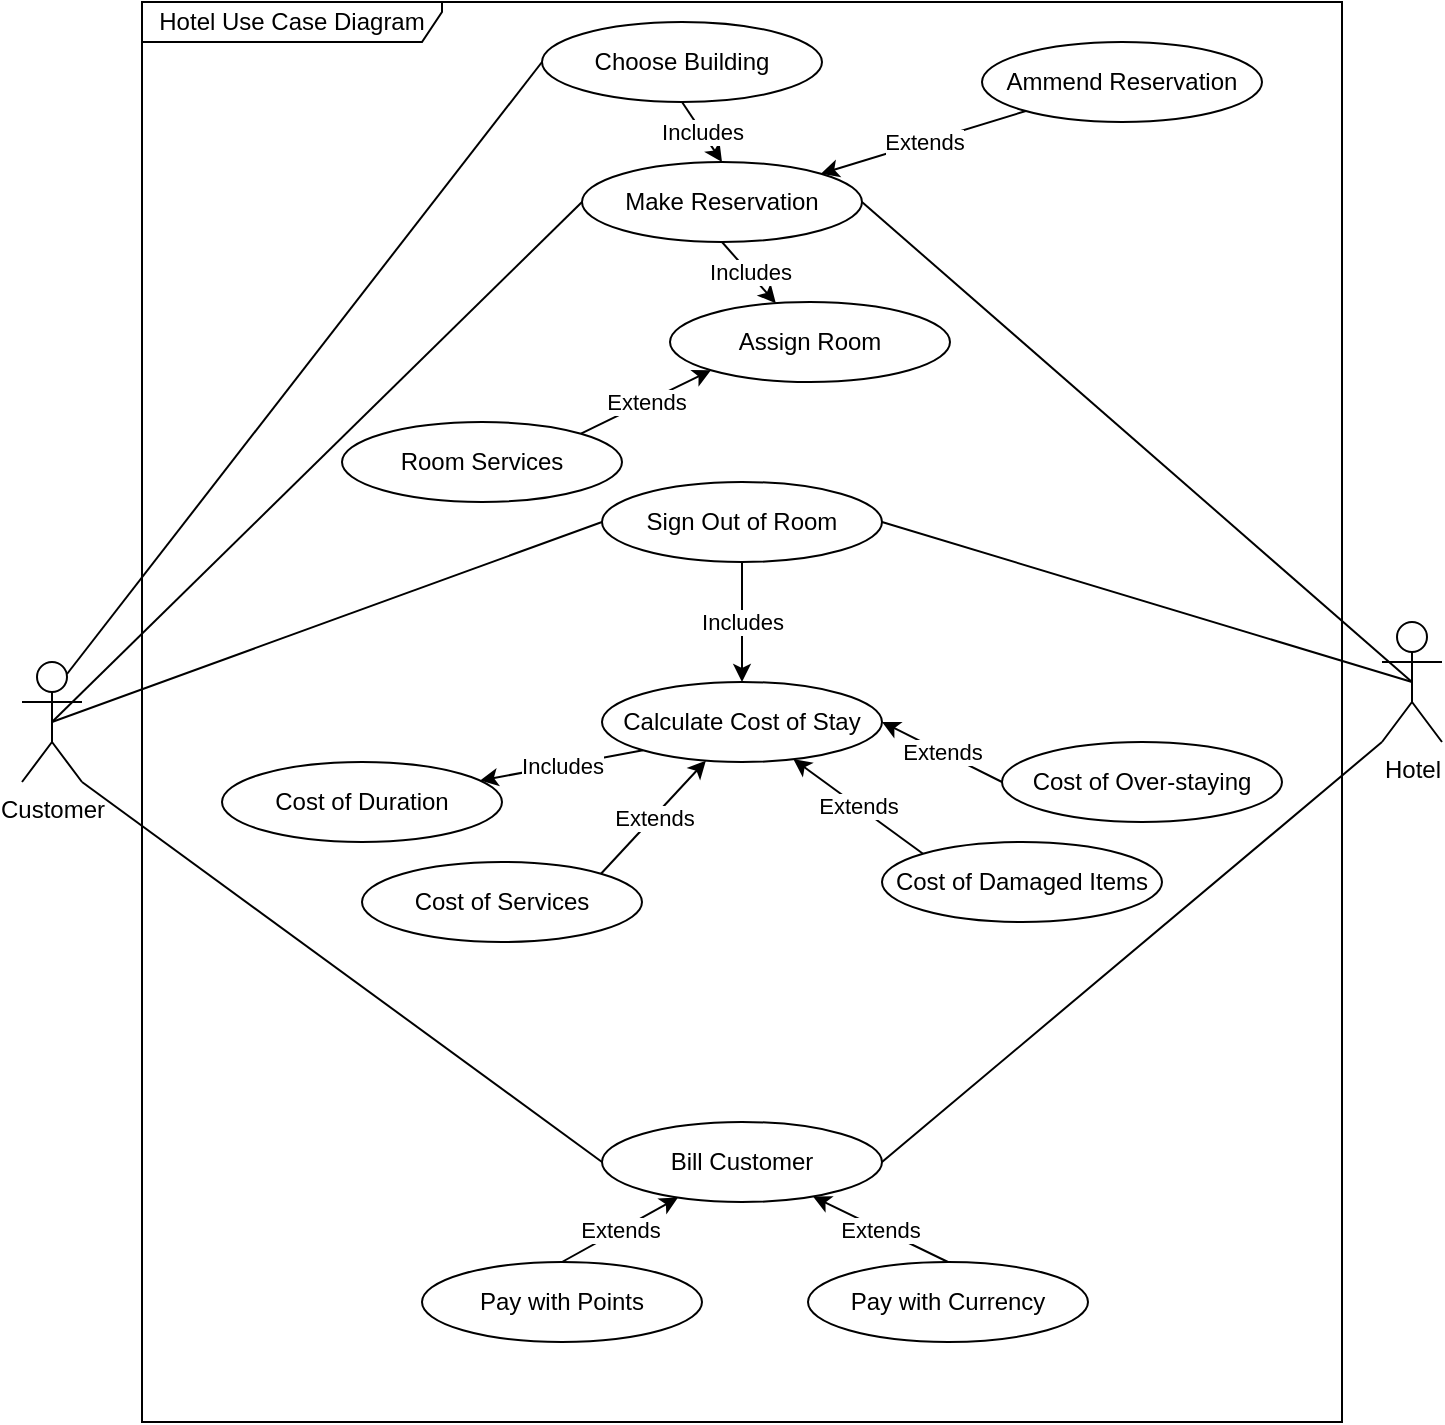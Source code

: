 <mxfile version="15.7.1" type="github">
  <diagram id="G2chzlTLqcyCp36_tDNL" name="Page-1">
    <mxGraphModel dx="1673" dy="2207" grid="1" gridSize="10" guides="1" tooltips="1" connect="1" arrows="1" fold="1" page="1" pageScale="1" pageWidth="827" pageHeight="1169" math="0" shadow="0">
      <root>
        <mxCell id="0" />
        <mxCell id="1" parent="0" />
        <mxCell id="souYiVQS3MuT5vgsJ6Q9-1" value="Hotel Use Case Diagram" style="shape=umlFrame;whiteSpace=wrap;html=1;fillColor=default;strokeColor=default;fontColor=default;width=150;height=20;" parent="1" vertex="1">
          <mxGeometry x="80" y="-390" width="600" height="710" as="geometry" />
        </mxCell>
        <mxCell id="souYiVQS3MuT5vgsJ6Q9-8" style="rounded=0;orthogonalLoop=1;jettySize=auto;html=1;exitX=0.5;exitY=0.5;exitDx=0;exitDy=0;exitPerimeter=0;entryX=0;entryY=0.5;entryDx=0;entryDy=0;fontColor=default;strokeColor=default;labelBackgroundColor=default;endArrow=none;endFill=0;" parent="1" source="souYiVQS3MuT5vgsJ6Q9-2" target="souYiVQS3MuT5vgsJ6Q9-4" edge="1">
          <mxGeometry relative="1" as="geometry" />
        </mxCell>
        <mxCell id="souYiVQS3MuT5vgsJ6Q9-20" style="edgeStyle=none;rounded=0;orthogonalLoop=1;jettySize=auto;html=1;exitX=0.5;exitY=0.5;exitDx=0;exitDy=0;exitPerimeter=0;entryX=0;entryY=0.5;entryDx=0;entryDy=0;labelBackgroundColor=default;fontColor=default;startArrow=none;startFill=0;endArrow=none;endFill=0;strokeColor=default;" parent="1" source="souYiVQS3MuT5vgsJ6Q9-2" target="souYiVQS3MuT5vgsJ6Q9-11" edge="1">
          <mxGeometry relative="1" as="geometry" />
        </mxCell>
        <mxCell id="souYiVQS3MuT5vgsJ6Q9-36" style="edgeStyle=none;rounded=0;orthogonalLoop=1;jettySize=auto;html=1;exitX=1;exitY=1;exitDx=0;exitDy=0;exitPerimeter=0;entryX=0;entryY=0.5;entryDx=0;entryDy=0;labelBackgroundColor=default;fontColor=default;startArrow=none;startFill=0;endArrow=none;endFill=0;strokeColor=default;" parent="1" source="souYiVQS3MuT5vgsJ6Q9-2" target="souYiVQS3MuT5vgsJ6Q9-33" edge="1">
          <mxGeometry relative="1" as="geometry" />
        </mxCell>
        <mxCell id="8S_53ptZYDkWNQ6xQKXB-2" style="edgeStyle=none;rounded=0;orthogonalLoop=1;jettySize=auto;html=1;exitX=0.75;exitY=0.1;exitDx=0;exitDy=0;exitPerimeter=0;entryX=0;entryY=0.5;entryDx=0;entryDy=0;labelBackgroundColor=default;fontColor=default;startArrow=none;startFill=0;endArrow=none;endFill=0;strokeColor=default;" parent="1" source="souYiVQS3MuT5vgsJ6Q9-2" target="8S_53ptZYDkWNQ6xQKXB-1" edge="1">
          <mxGeometry relative="1" as="geometry" />
        </mxCell>
        <mxCell id="souYiVQS3MuT5vgsJ6Q9-2" value="Customer" style="shape=umlActor;verticalLabelPosition=bottom;verticalAlign=top;html=1;fontColor=default;strokeColor=default;fillColor=default;" parent="1" vertex="1">
          <mxGeometry x="20" y="-60" width="30" height="60" as="geometry" />
        </mxCell>
        <mxCell id="souYiVQS3MuT5vgsJ6Q9-9" style="edgeStyle=none;rounded=0;orthogonalLoop=1;jettySize=auto;html=1;exitX=0.5;exitY=0.5;exitDx=0;exitDy=0;exitPerimeter=0;entryX=1;entryY=0.5;entryDx=0;entryDy=0;labelBackgroundColor=default;fontColor=default;endArrow=none;endFill=0;strokeColor=default;" parent="1" source="souYiVQS3MuT5vgsJ6Q9-3" target="souYiVQS3MuT5vgsJ6Q9-4" edge="1">
          <mxGeometry relative="1" as="geometry" />
        </mxCell>
        <mxCell id="souYiVQS3MuT5vgsJ6Q9-35" style="edgeStyle=none;rounded=0;orthogonalLoop=1;jettySize=auto;html=1;exitX=0;exitY=1;exitDx=0;exitDy=0;exitPerimeter=0;entryX=1;entryY=0.5;entryDx=0;entryDy=0;labelBackgroundColor=default;fontColor=default;startArrow=none;startFill=0;endArrow=none;endFill=0;strokeColor=default;" parent="1" source="souYiVQS3MuT5vgsJ6Q9-3" target="souYiVQS3MuT5vgsJ6Q9-33" edge="1">
          <mxGeometry relative="1" as="geometry" />
        </mxCell>
        <mxCell id="souYiVQS3MuT5vgsJ6Q9-3" value="Hotel" style="shape=umlActor;verticalLabelPosition=bottom;verticalAlign=top;html=1;fontColor=default;strokeColor=default;fillColor=default;" parent="1" vertex="1">
          <mxGeometry x="700" y="-80" width="30" height="60" as="geometry" />
        </mxCell>
        <mxCell id="souYiVQS3MuT5vgsJ6Q9-19" value="Includes" style="edgeStyle=none;rounded=0;orthogonalLoop=1;jettySize=auto;html=1;exitX=0.5;exitY=1;exitDx=0;exitDy=0;labelBackgroundColor=default;fontColor=default;startArrow=none;startFill=0;endArrow=classic;endFill=1;strokeColor=default;" parent="1" source="souYiVQS3MuT5vgsJ6Q9-4" target="souYiVQS3MuT5vgsJ6Q9-10" edge="1">
          <mxGeometry relative="1" as="geometry" />
        </mxCell>
        <mxCell id="orXDHhAvGoigmNGiC0so-2" value="Extends" style="rounded=0;orthogonalLoop=1;jettySize=auto;html=1;exitX=1;exitY=0;exitDx=0;exitDy=0;startArrow=classic;startFill=1;endArrow=none;endFill=0;" edge="1" parent="1" source="souYiVQS3MuT5vgsJ6Q9-4" target="orXDHhAvGoigmNGiC0so-1">
          <mxGeometry relative="1" as="geometry" />
        </mxCell>
        <mxCell id="souYiVQS3MuT5vgsJ6Q9-4" value="Make Reservation" style="ellipse;whiteSpace=wrap;html=1;fontColor=default;strokeColor=default;fillColor=default;" parent="1" vertex="1">
          <mxGeometry x="300" y="-310" width="140" height="40" as="geometry" />
        </mxCell>
        <mxCell id="souYiVQS3MuT5vgsJ6Q9-10" value="Assign Room" style="ellipse;whiteSpace=wrap;html=1;fontColor=default;strokeColor=default;fillColor=default;" parent="1" vertex="1">
          <mxGeometry x="344" y="-240" width="140" height="40" as="geometry" />
        </mxCell>
        <mxCell id="souYiVQS3MuT5vgsJ6Q9-21" style="edgeStyle=none;rounded=0;orthogonalLoop=1;jettySize=auto;html=1;exitX=1;exitY=0.5;exitDx=0;exitDy=0;entryX=0.5;entryY=0.5;entryDx=0;entryDy=0;entryPerimeter=0;labelBackgroundColor=default;fontColor=default;startArrow=none;startFill=0;endArrow=none;endFill=0;strokeColor=default;" parent="1" source="souYiVQS3MuT5vgsJ6Q9-11" target="souYiVQS3MuT5vgsJ6Q9-3" edge="1">
          <mxGeometry relative="1" as="geometry" />
        </mxCell>
        <mxCell id="souYiVQS3MuT5vgsJ6Q9-23" value="Includes" style="edgeStyle=none;rounded=0;orthogonalLoop=1;jettySize=auto;html=1;exitX=0.5;exitY=1;exitDx=0;exitDy=0;entryX=0.5;entryY=0;entryDx=0;entryDy=0;labelBackgroundColor=default;fontColor=default;startArrow=none;startFill=0;endArrow=classic;endFill=1;strokeColor=default;" parent="1" source="souYiVQS3MuT5vgsJ6Q9-11" target="souYiVQS3MuT5vgsJ6Q9-13" edge="1">
          <mxGeometry relative="1" as="geometry" />
        </mxCell>
        <mxCell id="souYiVQS3MuT5vgsJ6Q9-11" value="Sign Out of Room" style="ellipse;whiteSpace=wrap;html=1;fontColor=default;strokeColor=default;fillColor=default;" parent="1" vertex="1">
          <mxGeometry x="310" y="-150" width="140" height="40" as="geometry" />
        </mxCell>
        <mxCell id="souYiVQS3MuT5vgsJ6Q9-18" value="Extends" style="edgeStyle=none;rounded=0;orthogonalLoop=1;jettySize=auto;html=1;exitX=1;exitY=0;exitDx=0;exitDy=0;entryX=0;entryY=1;entryDx=0;entryDy=0;labelBackgroundColor=default;fontColor=default;startArrow=none;startFill=0;endArrow=classic;endFill=1;strokeColor=default;" parent="1" source="souYiVQS3MuT5vgsJ6Q9-12" target="souYiVQS3MuT5vgsJ6Q9-10" edge="1">
          <mxGeometry relative="1" as="geometry" />
        </mxCell>
        <mxCell id="souYiVQS3MuT5vgsJ6Q9-12" value="Room Services" style="ellipse;whiteSpace=wrap;html=1;fontColor=default;strokeColor=default;fillColor=default;" parent="1" vertex="1">
          <mxGeometry x="180" y="-180" width="140" height="40" as="geometry" />
        </mxCell>
        <mxCell id="souYiVQS3MuT5vgsJ6Q9-28" value="Includes" style="edgeStyle=none;rounded=0;orthogonalLoop=1;jettySize=auto;html=1;exitX=0;exitY=1;exitDx=0;exitDy=0;labelBackgroundColor=default;fontColor=default;startArrow=none;startFill=0;endArrow=classic;endFill=1;strokeColor=default;" parent="1" source="souYiVQS3MuT5vgsJ6Q9-13" target="souYiVQS3MuT5vgsJ6Q9-24" edge="1">
          <mxGeometry relative="1" as="geometry" />
        </mxCell>
        <mxCell id="souYiVQS3MuT5vgsJ6Q9-13" value="Calculate Cost of Stay" style="ellipse;whiteSpace=wrap;html=1;fontColor=default;strokeColor=default;fillColor=default;" parent="1" vertex="1">
          <mxGeometry x="310" y="-50" width="140" height="40" as="geometry" />
        </mxCell>
        <mxCell id="souYiVQS3MuT5vgsJ6Q9-24" value="Cost of Duration" style="ellipse;whiteSpace=wrap;html=1;fontColor=default;strokeColor=default;fillColor=default;" parent="1" vertex="1">
          <mxGeometry x="120" y="-10" width="140" height="40" as="geometry" />
        </mxCell>
        <mxCell id="souYiVQS3MuT5vgsJ6Q9-30" value="Extends" style="edgeStyle=none;rounded=0;orthogonalLoop=1;jettySize=auto;html=1;exitX=1;exitY=0;exitDx=0;exitDy=0;labelBackgroundColor=default;fontColor=default;startArrow=none;startFill=0;endArrow=classic;endFill=1;strokeColor=default;" parent="1" source="souYiVQS3MuT5vgsJ6Q9-25" target="souYiVQS3MuT5vgsJ6Q9-13" edge="1">
          <mxGeometry relative="1" as="geometry" />
        </mxCell>
        <mxCell id="souYiVQS3MuT5vgsJ6Q9-25" value="Cost of Services" style="ellipse;whiteSpace=wrap;html=1;fontColor=default;strokeColor=default;fillColor=default;" parent="1" vertex="1">
          <mxGeometry x="190" y="40" width="140" height="40" as="geometry" />
        </mxCell>
        <mxCell id="souYiVQS3MuT5vgsJ6Q9-31" value="Extends" style="edgeStyle=none;rounded=0;orthogonalLoop=1;jettySize=auto;html=1;exitX=0;exitY=0;exitDx=0;exitDy=0;labelBackgroundColor=default;fontColor=default;startArrow=none;startFill=0;endArrow=classic;endFill=1;strokeColor=default;" parent="1" source="souYiVQS3MuT5vgsJ6Q9-26" target="souYiVQS3MuT5vgsJ6Q9-13" edge="1">
          <mxGeometry relative="1" as="geometry" />
        </mxCell>
        <mxCell id="souYiVQS3MuT5vgsJ6Q9-26" value="Cost of Damaged Items" style="ellipse;whiteSpace=wrap;html=1;fontColor=default;strokeColor=default;fillColor=default;" parent="1" vertex="1">
          <mxGeometry x="450" y="30" width="140" height="40" as="geometry" />
        </mxCell>
        <mxCell id="souYiVQS3MuT5vgsJ6Q9-32" value="Extends" style="edgeStyle=none;rounded=0;orthogonalLoop=1;jettySize=auto;html=1;exitX=0;exitY=0.5;exitDx=0;exitDy=0;entryX=1;entryY=0.5;entryDx=0;entryDy=0;labelBackgroundColor=default;fontColor=default;startArrow=none;startFill=0;endArrow=classic;endFill=1;strokeColor=default;" parent="1" source="souYiVQS3MuT5vgsJ6Q9-27" target="souYiVQS3MuT5vgsJ6Q9-13" edge="1">
          <mxGeometry relative="1" as="geometry" />
        </mxCell>
        <mxCell id="souYiVQS3MuT5vgsJ6Q9-27" value="Cost of Over-staying" style="ellipse;whiteSpace=wrap;html=1;fontColor=default;strokeColor=default;fillColor=default;" parent="1" vertex="1">
          <mxGeometry x="510" y="-20" width="140" height="40" as="geometry" />
        </mxCell>
        <mxCell id="souYiVQS3MuT5vgsJ6Q9-33" value="Bill Customer" style="ellipse;whiteSpace=wrap;html=1;fontColor=default;strokeColor=default;fillColor=default;" parent="1" vertex="1">
          <mxGeometry x="310" y="170" width="140" height="40" as="geometry" />
        </mxCell>
        <mxCell id="souYiVQS3MuT5vgsJ6Q9-39" value="Extends" style="edgeStyle=none;rounded=0;orthogonalLoop=1;jettySize=auto;html=1;exitX=0.5;exitY=0;exitDx=0;exitDy=0;labelBackgroundColor=default;fontColor=default;startArrow=none;startFill=0;endArrow=classic;endFill=1;strokeColor=default;" parent="1" source="souYiVQS3MuT5vgsJ6Q9-37" target="souYiVQS3MuT5vgsJ6Q9-33" edge="1">
          <mxGeometry relative="1" as="geometry" />
        </mxCell>
        <mxCell id="souYiVQS3MuT5vgsJ6Q9-37" value="Pay with Points" style="ellipse;whiteSpace=wrap;html=1;fontColor=default;strokeColor=default;fillColor=default;" parent="1" vertex="1">
          <mxGeometry x="220" y="240" width="140" height="40" as="geometry" />
        </mxCell>
        <mxCell id="souYiVQS3MuT5vgsJ6Q9-40" value="Extends" style="edgeStyle=none;rounded=0;orthogonalLoop=1;jettySize=auto;html=1;exitX=0.5;exitY=0;exitDx=0;exitDy=0;labelBackgroundColor=default;fontColor=default;startArrow=none;startFill=0;endArrow=classic;endFill=1;strokeColor=default;" parent="1" source="souYiVQS3MuT5vgsJ6Q9-38" target="souYiVQS3MuT5vgsJ6Q9-33" edge="1">
          <mxGeometry relative="1" as="geometry" />
        </mxCell>
        <mxCell id="souYiVQS3MuT5vgsJ6Q9-38" value="Pay with Currency" style="ellipse;whiteSpace=wrap;html=1;fontColor=default;strokeColor=default;fillColor=default;" parent="1" vertex="1">
          <mxGeometry x="413" y="240" width="140" height="40" as="geometry" />
        </mxCell>
        <mxCell id="8S_53ptZYDkWNQ6xQKXB-3" value="Includes" style="edgeStyle=none;rounded=0;orthogonalLoop=1;jettySize=auto;html=1;exitX=0.5;exitY=1;exitDx=0;exitDy=0;entryX=0.5;entryY=0;entryDx=0;entryDy=0;labelBackgroundColor=default;fontColor=default;startArrow=none;startFill=0;endArrow=classic;endFill=1;strokeColor=default;" parent="1" source="8S_53ptZYDkWNQ6xQKXB-1" target="souYiVQS3MuT5vgsJ6Q9-4" edge="1">
          <mxGeometry relative="1" as="geometry" />
        </mxCell>
        <mxCell id="8S_53ptZYDkWNQ6xQKXB-1" value="Choose Building" style="ellipse;whiteSpace=wrap;html=1;fontColor=default;strokeColor=default;fillColor=default;" parent="1" vertex="1">
          <mxGeometry x="280" y="-380" width="140" height="40" as="geometry" />
        </mxCell>
        <mxCell id="orXDHhAvGoigmNGiC0so-1" value="Ammend Reservation" style="ellipse;whiteSpace=wrap;html=1;fontColor=default;strokeColor=default;fillColor=default;" vertex="1" parent="1">
          <mxGeometry x="500" y="-370" width="140" height="40" as="geometry" />
        </mxCell>
      </root>
    </mxGraphModel>
  </diagram>
</mxfile>
